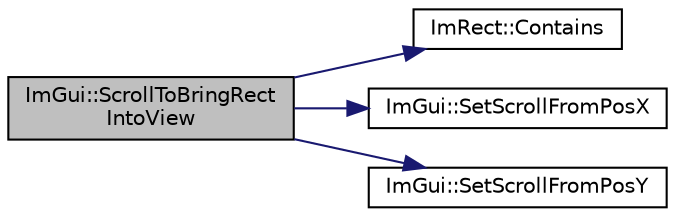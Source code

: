 digraph "ImGui::ScrollToBringRectIntoView"
{
 // LATEX_PDF_SIZE
  edge [fontname="Helvetica",fontsize="10",labelfontname="Helvetica",labelfontsize="10"];
  node [fontname="Helvetica",fontsize="10",shape=record];
  rankdir="LR";
  Node1 [label="ImGui::ScrollToBringRect\lIntoView",height=0.2,width=0.4,color="black", fillcolor="grey75", style="filled", fontcolor="black",tooltip=" "];
  Node1 -> Node2 [color="midnightblue",fontsize="10",style="solid",fontname="Helvetica"];
  Node2 [label="ImRect::Contains",height=0.2,width=0.4,color="black", fillcolor="white", style="filled",URL="$struct_im_rect.html#ac583156fd0e9306181fff5d120b262ea",tooltip=" "];
  Node1 -> Node3 [color="midnightblue",fontsize="10",style="solid",fontname="Helvetica"];
  Node3 [label="ImGui::SetScrollFromPosX",height=0.2,width=0.4,color="black", fillcolor="white", style="filled",URL="$namespace_im_gui.html#ad244660a2f3f2999f645feb9fbdfe0ec",tooltip=" "];
  Node1 -> Node4 [color="midnightblue",fontsize="10",style="solid",fontname="Helvetica"];
  Node4 [label="ImGui::SetScrollFromPosY",height=0.2,width=0.4,color="black", fillcolor="white", style="filled",URL="$namespace_im_gui.html#a670d32573369e7ece9330d73f47e4d8b",tooltip=" "];
}
